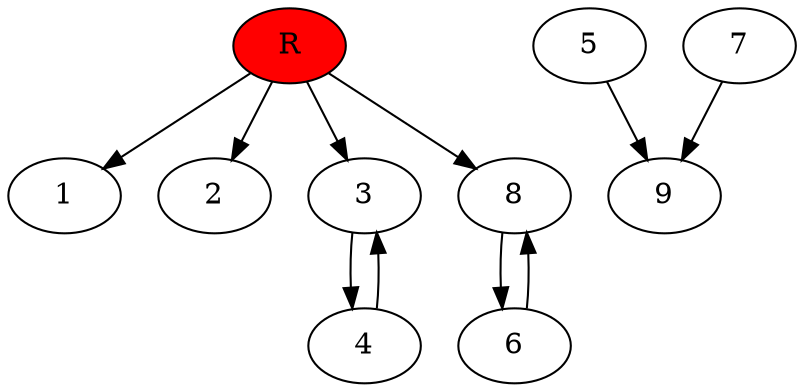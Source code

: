 digraph prb21591 {
	1
	2
	3
	4
	5
	6
	7
	8
	R [fillcolor="#ff0000" style=filled]
	3 -> 4
	4 -> 3
	5 -> 9
	6 -> 8
	7 -> 9
	8 -> 6
	R -> 1
	R -> 2
	R -> 3
	R -> 8
}
